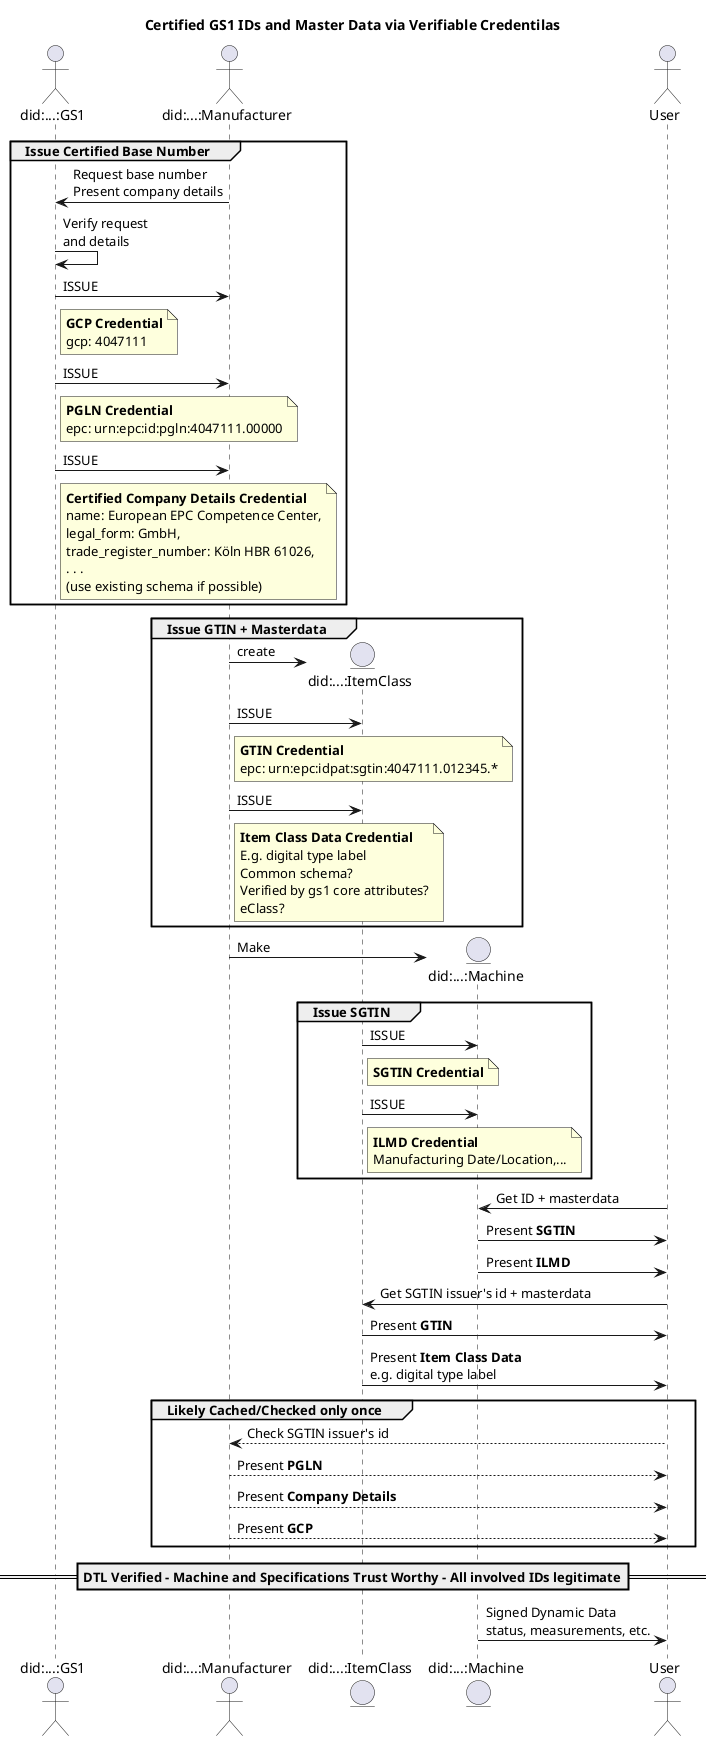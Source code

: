 @startuml Certified GS1 IDs
skinparam responseMessageBelowArrow true

title Certified GS1 IDs and Master Data via Verifiable Credentilas

actor "did:...:GS1" as GS1
actor "did:...:Manufacturer" as Manufacturer
entity "did:...:ItemClass" as gtin
entity "did:...:Machine" as Machine
actor User

group Issue Certified Base Number
    Manufacturer -> GS1 : Request base number\nPresent company details
    GS1 -> GS1 : Verify request\nand details
    GS1 -> Manufacturer : ISSUE
    note right of GS1
        <b>GCP Credential</b>
        gcp: 4047111
    end note
    GS1 -> Manufacturer : ISSUE
    note right of GS1
        <b>PGLN Credential</b>
        epc: urn:epc:id:pgln:4047111.00000
    end note

    GS1 -> Manufacturer : ISSUE
    note right of GS1
        <b>Certified Company Details Credential</b>
        name: European EPC Competence Center,
        legal_form: GmbH,
        trade_register_number: Köln HBR 61026,
        . . .
        (use existing schema if possible)
    end note
end


group Issue GTIN + Masterdata
    Manufacturer -> gtin ** : create
    Manufacturer -> gtin : ISSUE
    note right of Manufacturer
        <b>GTIN Credential</b>
        epc: urn:epc:idpat:sgtin:4047111.012345.*
    end note
    Manufacturer -> gtin : ISSUE
    note right of Manufacturer
        <b>Item Class Data Credential</b>
        E.g. digital type label
        Common schema?
        Verified by gs1 core attributes?
        eClass?
    end note

end

Manufacturer -> Machine ** : Make


group Issue SGTIN
    gtin -> Machine : ISSUE
    note right of gtin
        <b>SGTIN Credential</b>
    end note

    gtin -> Machine : ISSUE
    note right of gtin
        <b>ILMD Credential</b>
        Manufacturing Date/Location,...
    end note
end

User -> Machine : Get ID + masterdata
Machine -> User : Present <b>SGTIN</b>
Machine -> User : Present <b>ILMD</b>

User -> gtin: Get SGTIN issuer's id + masterdata
gtin -> User: Present <b>GTIN</b>
gtin -> User: Present <b>Item Class Data</b>\ne.g. digital type label



group Likely Cached/Checked only once
    User --> Manufacturer: Check SGTIN issuer's id
    Manufacturer --> User: Present <b>PGLN</b>
    Manufacturer --> User: Present <b>Company Details</b>
    Manufacturer --> User: Present <b>GCP</b>
end

== DTL Verified - Machine and Specifications Trust Worthy - All involved IDs legitimate==


Machine -> User : Signed Dynamic Data\nstatus, measurements, etc.


@enduml